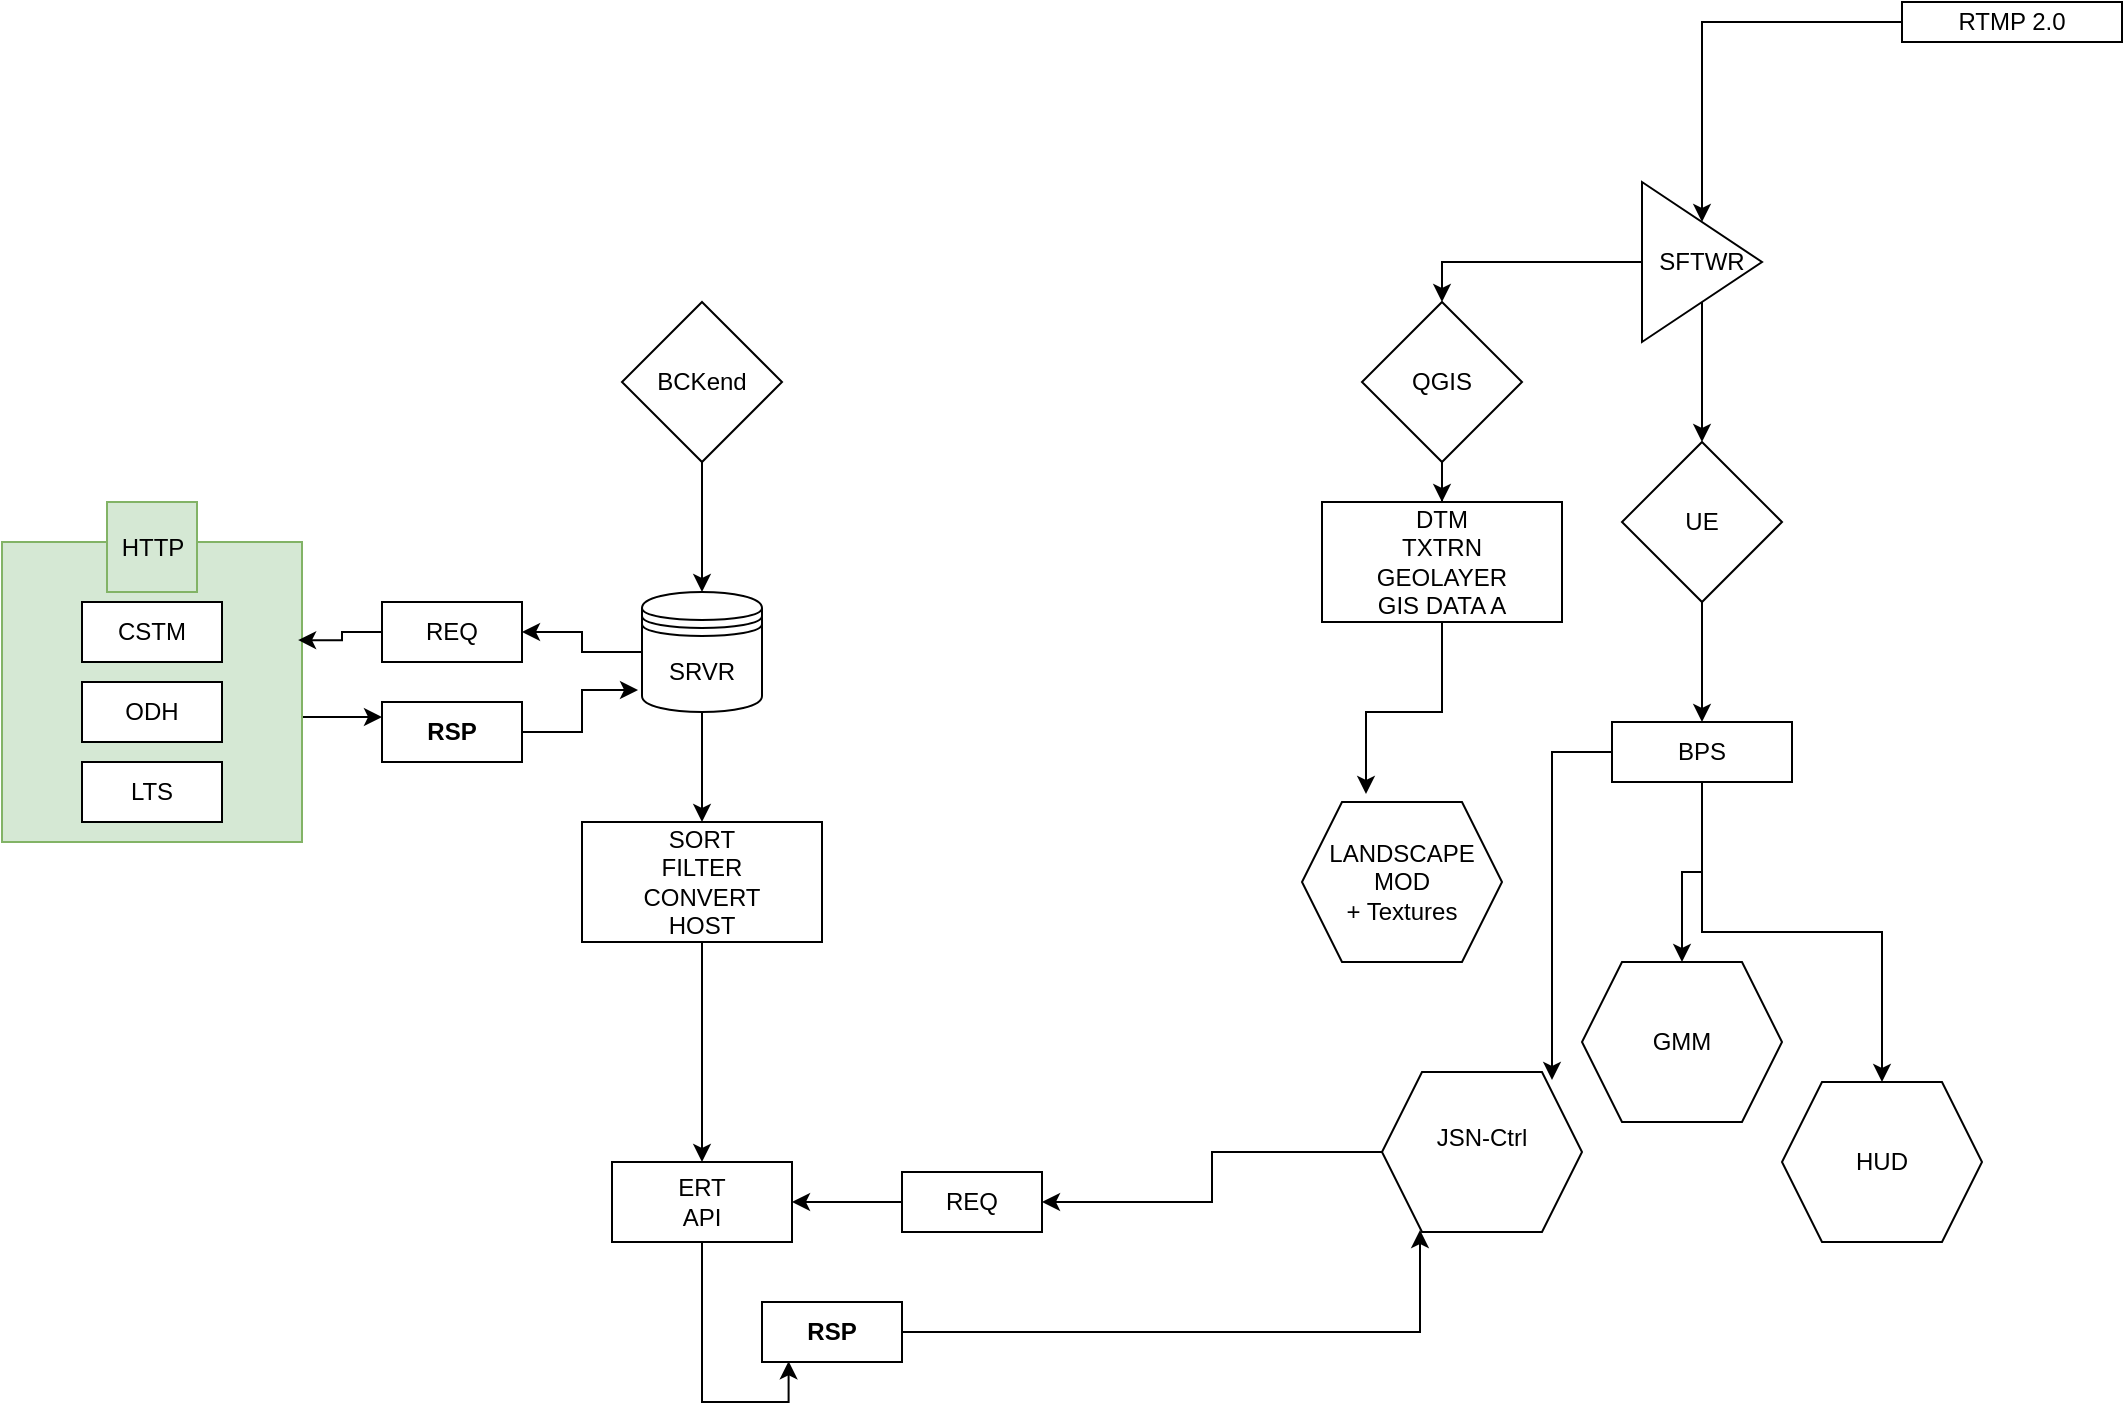 <mxfile version="22.1.3" type="github">
  <diagram id="C5RBs43oDa-KdzZeNtuy" name="Page-1">
    <mxGraphModel dx="2039" dy="733" grid="1" gridSize="10" guides="1" tooltips="1" connect="1" arrows="1" fold="1" page="1" pageScale="1" pageWidth="827" pageHeight="1169" math="0" shadow="0">
      <root>
        <mxCell id="WIyWlLk6GJQsqaUBKTNV-0" />
        <mxCell id="WIyWlLk6GJQsqaUBKTNV-1" parent="WIyWlLk6GJQsqaUBKTNV-0" />
        <mxCell id="PpnzUT1_5QEgfYQbQOux-27" style="edgeStyle=orthogonalEdgeStyle;rounded=0;orthogonalLoop=1;jettySize=auto;html=1;exitX=1;exitY=0.75;exitDx=0;exitDy=0;entryX=0;entryY=0.25;entryDx=0;entryDy=0;" edge="1" parent="WIyWlLk6GJQsqaUBKTNV-1" source="PpnzUT1_5QEgfYQbQOux-18" target="PpnzUT1_5QEgfYQbQOux-25">
          <mxGeometry relative="1" as="geometry">
            <Array as="points">
              <mxPoint x="-590" y="380" />
              <mxPoint x="-525" y="380" />
              <mxPoint x="-525" y="378" />
            </Array>
          </mxGeometry>
        </mxCell>
        <mxCell id="PpnzUT1_5QEgfYQbQOux-18" value="" style="whiteSpace=wrap;html=1;aspect=fixed;fillColor=#d5e8d4;strokeColor=#82b366;" vertex="1" parent="WIyWlLk6GJQsqaUBKTNV-1">
          <mxGeometry x="-650" y="290" width="150" height="150" as="geometry" />
        </mxCell>
        <mxCell id="PpnzUT1_5QEgfYQbQOux-2" style="edgeStyle=orthogonalEdgeStyle;rounded=0;orthogonalLoop=1;jettySize=auto;html=1;" edge="1" parent="WIyWlLk6GJQsqaUBKTNV-1" source="4-b9_ulazWs0U883Xy_r-0" target="PpnzUT1_5QEgfYQbQOux-1">
          <mxGeometry relative="1" as="geometry" />
        </mxCell>
        <mxCell id="4-b9_ulazWs0U883Xy_r-0" value="&lt;div&gt;RTMP 2.0&lt;/div&gt;" style="rounded=0;whiteSpace=wrap;html=1;" parent="WIyWlLk6GJQsqaUBKTNV-1" vertex="1">
          <mxGeometry x="300" y="20" width="110" height="20" as="geometry" />
        </mxCell>
        <mxCell id="4-b9_ulazWs0U883Xy_r-6" value="" style="edgeStyle=orthogonalEdgeStyle;rounded=0;orthogonalLoop=1;jettySize=auto;html=1;" parent="WIyWlLk6GJQsqaUBKTNV-1" source="4-b9_ulazWs0U883Xy_r-3" target="4-b9_ulazWs0U883Xy_r-5" edge="1">
          <mxGeometry relative="1" as="geometry" />
        </mxCell>
        <mxCell id="4-b9_ulazWs0U883Xy_r-3" value="QGIS" style="rhombus;whiteSpace=wrap;html=1;rounded=0;" parent="WIyWlLk6GJQsqaUBKTNV-1" vertex="1">
          <mxGeometry x="30" y="170" width="80" height="80" as="geometry" />
        </mxCell>
        <mxCell id="4-b9_ulazWs0U883Xy_r-5" value="DTM&lt;br&gt;TXTRN&lt;br&gt;&lt;div&gt;GEOLAYER&lt;/div&gt;&lt;div&gt;GIS DATA A&lt;/div&gt;" style="whiteSpace=wrap;html=1;rounded=0;" parent="WIyWlLk6GJQsqaUBKTNV-1" vertex="1">
          <mxGeometry x="10" y="270" width="120" height="60" as="geometry" />
        </mxCell>
        <mxCell id="PpnzUT1_5QEgfYQbQOux-3" style="edgeStyle=orthogonalEdgeStyle;rounded=0;orthogonalLoop=1;jettySize=auto;html=1;entryX=0.5;entryY=0;entryDx=0;entryDy=0;" edge="1" parent="WIyWlLk6GJQsqaUBKTNV-1" source="PpnzUT1_5QEgfYQbQOux-1" target="4-b9_ulazWs0U883Xy_r-3">
          <mxGeometry relative="1" as="geometry" />
        </mxCell>
        <mxCell id="PpnzUT1_5QEgfYQbQOux-5" style="edgeStyle=orthogonalEdgeStyle;rounded=0;orthogonalLoop=1;jettySize=auto;html=1;" edge="1" parent="WIyWlLk6GJQsqaUBKTNV-1" source="PpnzUT1_5QEgfYQbQOux-1" target="PpnzUT1_5QEgfYQbQOux-4">
          <mxGeometry relative="1" as="geometry" />
        </mxCell>
        <mxCell id="PpnzUT1_5QEgfYQbQOux-1" value="SFTWR" style="triangle;whiteSpace=wrap;html=1;" vertex="1" parent="WIyWlLk6GJQsqaUBKTNV-1">
          <mxGeometry x="170" y="110" width="60" height="80" as="geometry" />
        </mxCell>
        <mxCell id="PpnzUT1_5QEgfYQbQOux-35" value="" style="edgeStyle=orthogonalEdgeStyle;rounded=0;orthogonalLoop=1;jettySize=auto;html=1;" edge="1" parent="WIyWlLk6GJQsqaUBKTNV-1" source="PpnzUT1_5QEgfYQbQOux-4" target="PpnzUT1_5QEgfYQbQOux-34">
          <mxGeometry relative="1" as="geometry" />
        </mxCell>
        <mxCell id="PpnzUT1_5QEgfYQbQOux-4" value="&lt;div&gt;UE&lt;/div&gt;" style="rhombus;whiteSpace=wrap;html=1;rounded=0;" vertex="1" parent="WIyWlLk6GJQsqaUBKTNV-1">
          <mxGeometry x="160" y="240" width="80" height="80" as="geometry" />
        </mxCell>
        <mxCell id="PpnzUT1_5QEgfYQbQOux-13" style="edgeStyle=orthogonalEdgeStyle;rounded=0;orthogonalLoop=1;jettySize=auto;html=1;entryX=0.5;entryY=0;entryDx=0;entryDy=0;" edge="1" parent="WIyWlLk6GJQsqaUBKTNV-1" source="PpnzUT1_5QEgfYQbQOux-6" target="PpnzUT1_5QEgfYQbQOux-12">
          <mxGeometry relative="1" as="geometry" />
        </mxCell>
        <mxCell id="PpnzUT1_5QEgfYQbQOux-6" value="&lt;div&gt;BCKend&lt;/div&gt;" style="rhombus;whiteSpace=wrap;html=1;rounded=0;" vertex="1" parent="WIyWlLk6GJQsqaUBKTNV-1">
          <mxGeometry x="-340" y="170" width="80" height="80" as="geometry" />
        </mxCell>
        <mxCell id="PpnzUT1_5QEgfYQbQOux-21" value="" style="edgeStyle=orthogonalEdgeStyle;rounded=0;orthogonalLoop=1;jettySize=auto;html=1;" edge="1" parent="WIyWlLk6GJQsqaUBKTNV-1" source="PpnzUT1_5QEgfYQbQOux-12" target="PpnzUT1_5QEgfYQbQOux-20">
          <mxGeometry relative="1" as="geometry" />
        </mxCell>
        <mxCell id="PpnzUT1_5QEgfYQbQOux-31" value="" style="edgeStyle=orthogonalEdgeStyle;rounded=0;orthogonalLoop=1;jettySize=auto;html=1;" edge="1" parent="WIyWlLk6GJQsqaUBKTNV-1" source="PpnzUT1_5QEgfYQbQOux-12" target="PpnzUT1_5QEgfYQbQOux-30">
          <mxGeometry relative="1" as="geometry" />
        </mxCell>
        <mxCell id="PpnzUT1_5QEgfYQbQOux-12" value="&lt;div&gt;SRVR&lt;/div&gt;" style="shape=datastore;whiteSpace=wrap;html=1;" vertex="1" parent="WIyWlLk6GJQsqaUBKTNV-1">
          <mxGeometry x="-330" y="315" width="60" height="60" as="geometry" />
        </mxCell>
        <mxCell id="PpnzUT1_5QEgfYQbQOux-14" value="CSTM" style="whiteSpace=wrap;html=1;" vertex="1" parent="WIyWlLk6GJQsqaUBKTNV-1">
          <mxGeometry x="-610" y="320" width="70" height="30" as="geometry" />
        </mxCell>
        <mxCell id="PpnzUT1_5QEgfYQbQOux-16" value="ODH" style="whiteSpace=wrap;html=1;" vertex="1" parent="WIyWlLk6GJQsqaUBKTNV-1">
          <mxGeometry x="-610" y="360" width="70" height="30" as="geometry" />
        </mxCell>
        <mxCell id="PpnzUT1_5QEgfYQbQOux-17" value="&lt;div&gt;LTS&lt;/div&gt;" style="whiteSpace=wrap;html=1;" vertex="1" parent="WIyWlLk6GJQsqaUBKTNV-1">
          <mxGeometry x="-610" y="400" width="70" height="30" as="geometry" />
        </mxCell>
        <mxCell id="PpnzUT1_5QEgfYQbQOux-19" value="&lt;div&gt;HTTP&lt;/div&gt;" style="whiteSpace=wrap;html=1;aspect=fixed;fillColor=#d5e8d4;strokeColor=#82b366;" vertex="1" parent="WIyWlLk6GJQsqaUBKTNV-1">
          <mxGeometry x="-597.5" y="270" width="45" height="45" as="geometry" />
        </mxCell>
        <mxCell id="PpnzUT1_5QEgfYQbQOux-20" value="REQ" style="whiteSpace=wrap;html=1;" vertex="1" parent="WIyWlLk6GJQsqaUBKTNV-1">
          <mxGeometry x="-460" y="320" width="70" height="30" as="geometry" />
        </mxCell>
        <mxCell id="PpnzUT1_5QEgfYQbQOux-25" value="RSP" style="whiteSpace=wrap;html=1;fontStyle=1" vertex="1" parent="WIyWlLk6GJQsqaUBKTNV-1">
          <mxGeometry x="-460" y="370" width="70" height="30" as="geometry" />
        </mxCell>
        <mxCell id="PpnzUT1_5QEgfYQbQOux-26" style="edgeStyle=orthogonalEdgeStyle;rounded=0;orthogonalLoop=1;jettySize=auto;html=1;entryX=0.987;entryY=0.327;entryDx=0;entryDy=0;entryPerimeter=0;" edge="1" parent="WIyWlLk6GJQsqaUBKTNV-1" source="PpnzUT1_5QEgfYQbQOux-20" target="PpnzUT1_5QEgfYQbQOux-18">
          <mxGeometry relative="1" as="geometry" />
        </mxCell>
        <mxCell id="PpnzUT1_5QEgfYQbQOux-28" style="edgeStyle=orthogonalEdgeStyle;rounded=0;orthogonalLoop=1;jettySize=auto;html=1;entryX=-0.033;entryY=0.817;entryDx=0;entryDy=0;entryPerimeter=0;" edge="1" parent="WIyWlLk6GJQsqaUBKTNV-1" source="PpnzUT1_5QEgfYQbQOux-25" target="PpnzUT1_5QEgfYQbQOux-12">
          <mxGeometry relative="1" as="geometry" />
        </mxCell>
        <mxCell id="PpnzUT1_5QEgfYQbQOux-44" value="" style="edgeStyle=orthogonalEdgeStyle;rounded=0;orthogonalLoop=1;jettySize=auto;html=1;" edge="1" parent="WIyWlLk6GJQsqaUBKTNV-1" source="PpnzUT1_5QEgfYQbQOux-30" target="PpnzUT1_5QEgfYQbQOux-43">
          <mxGeometry relative="1" as="geometry" />
        </mxCell>
        <mxCell id="PpnzUT1_5QEgfYQbQOux-30" value="SORT&lt;br&gt;FILTER&lt;br&gt;CONVERT&lt;br&gt;HOST" style="whiteSpace=wrap;html=1;" vertex="1" parent="WIyWlLk6GJQsqaUBKTNV-1">
          <mxGeometry x="-360" y="430" width="120" height="60" as="geometry" />
        </mxCell>
        <mxCell id="PpnzUT1_5QEgfYQbQOux-54" style="edgeStyle=orthogonalEdgeStyle;rounded=0;orthogonalLoop=1;jettySize=auto;html=1;entryX=0.5;entryY=0;entryDx=0;entryDy=0;" edge="1" parent="WIyWlLk6GJQsqaUBKTNV-1" source="PpnzUT1_5QEgfYQbQOux-34" target="PpnzUT1_5QEgfYQbQOux-40">
          <mxGeometry relative="1" as="geometry" />
        </mxCell>
        <mxCell id="PpnzUT1_5QEgfYQbQOux-55" style="edgeStyle=orthogonalEdgeStyle;rounded=0;orthogonalLoop=1;jettySize=auto;html=1;entryX=0.5;entryY=0;entryDx=0;entryDy=0;" edge="1" parent="WIyWlLk6GJQsqaUBKTNV-1" source="PpnzUT1_5QEgfYQbQOux-34" target="PpnzUT1_5QEgfYQbQOux-42">
          <mxGeometry relative="1" as="geometry" />
        </mxCell>
        <mxCell id="PpnzUT1_5QEgfYQbQOux-34" value="BPS&lt;br&gt;" style="whiteSpace=wrap;html=1;rounded=0;" vertex="1" parent="WIyWlLk6GJQsqaUBKTNV-1">
          <mxGeometry x="155" y="380" width="90" height="30" as="geometry" />
        </mxCell>
        <mxCell id="PpnzUT1_5QEgfYQbQOux-38" value="LANDSCAPE MOD&lt;br&gt;&lt;div&gt;+ Textures&lt;/div&gt;" style="shape=hexagon;perimeter=hexagonPerimeter2;whiteSpace=wrap;html=1;fixedSize=1;" vertex="1" parent="WIyWlLk6GJQsqaUBKTNV-1">
          <mxGeometry y="420" width="100" height="80" as="geometry" />
        </mxCell>
        <mxCell id="PpnzUT1_5QEgfYQbQOux-39" style="edgeStyle=orthogonalEdgeStyle;rounded=0;orthogonalLoop=1;jettySize=auto;html=1;entryX=0.32;entryY=-0.05;entryDx=0;entryDy=0;entryPerimeter=0;" edge="1" parent="WIyWlLk6GJQsqaUBKTNV-1" source="4-b9_ulazWs0U883Xy_r-5" target="PpnzUT1_5QEgfYQbQOux-38">
          <mxGeometry relative="1" as="geometry" />
        </mxCell>
        <mxCell id="PpnzUT1_5QEgfYQbQOux-40" value="&lt;div&gt;GMM&lt;/div&gt;" style="shape=hexagon;perimeter=hexagonPerimeter2;whiteSpace=wrap;html=1;fixedSize=1;" vertex="1" parent="WIyWlLk6GJQsqaUBKTNV-1">
          <mxGeometry x="140" y="500" width="100" height="80" as="geometry" />
        </mxCell>
        <mxCell id="PpnzUT1_5QEgfYQbQOux-45" value="" style="edgeStyle=orthogonalEdgeStyle;rounded=0;orthogonalLoop=1;jettySize=auto;html=1;" edge="1" parent="WIyWlLk6GJQsqaUBKTNV-1" source="PpnzUT1_5QEgfYQbQOux-46" target="PpnzUT1_5QEgfYQbQOux-43">
          <mxGeometry relative="1" as="geometry" />
        </mxCell>
        <mxCell id="PpnzUT1_5QEgfYQbQOux-41" value="&lt;div&gt;JSN-Ctrl&lt;/div&gt;&lt;div&gt;&lt;br&gt;&lt;/div&gt;" style="shape=hexagon;perimeter=hexagonPerimeter2;whiteSpace=wrap;html=1;fixedSize=1;" vertex="1" parent="WIyWlLk6GJQsqaUBKTNV-1">
          <mxGeometry x="40" y="555" width="100" height="80" as="geometry" />
        </mxCell>
        <mxCell id="PpnzUT1_5QEgfYQbQOux-42" value="&lt;div&gt;HUD&lt;/div&gt;" style="shape=hexagon;perimeter=hexagonPerimeter2;whiteSpace=wrap;html=1;fixedSize=1;" vertex="1" parent="WIyWlLk6GJQsqaUBKTNV-1">
          <mxGeometry x="240" y="560" width="100" height="80" as="geometry" />
        </mxCell>
        <mxCell id="PpnzUT1_5QEgfYQbQOux-43" value="ERT&lt;br&gt;API" style="whiteSpace=wrap;html=1;" vertex="1" parent="WIyWlLk6GJQsqaUBKTNV-1">
          <mxGeometry x="-345" y="600" width="90" height="40" as="geometry" />
        </mxCell>
        <mxCell id="PpnzUT1_5QEgfYQbQOux-47" value="" style="edgeStyle=orthogonalEdgeStyle;rounded=0;orthogonalLoop=1;jettySize=auto;html=1;" edge="1" parent="WIyWlLk6GJQsqaUBKTNV-1" source="PpnzUT1_5QEgfYQbQOux-41" target="PpnzUT1_5QEgfYQbQOux-46">
          <mxGeometry relative="1" as="geometry">
            <mxPoint x="-80" y="620" as="sourcePoint" />
            <mxPoint x="-185" y="620" as="targetPoint" />
          </mxGeometry>
        </mxCell>
        <mxCell id="PpnzUT1_5QEgfYQbQOux-46" value="REQ" style="whiteSpace=wrap;html=1;" vertex="1" parent="WIyWlLk6GJQsqaUBKTNV-1">
          <mxGeometry x="-200" y="605" width="70" height="30" as="geometry" />
        </mxCell>
        <mxCell id="PpnzUT1_5QEgfYQbQOux-49" style="edgeStyle=orthogonalEdgeStyle;rounded=0;orthogonalLoop=1;jettySize=auto;html=1;entryX=0.19;entryY=0.988;entryDx=0;entryDy=0;entryPerimeter=0;" edge="1" parent="WIyWlLk6GJQsqaUBKTNV-1" source="PpnzUT1_5QEgfYQbQOux-50" target="PpnzUT1_5QEgfYQbQOux-41">
          <mxGeometry relative="1" as="geometry" />
        </mxCell>
        <mxCell id="PpnzUT1_5QEgfYQbQOux-52" value="" style="edgeStyle=orthogonalEdgeStyle;rounded=0;orthogonalLoop=1;jettySize=auto;html=1;entryX=0.19;entryY=0.988;entryDx=0;entryDy=0;entryPerimeter=0;" edge="1" parent="WIyWlLk6GJQsqaUBKTNV-1" source="PpnzUT1_5QEgfYQbQOux-43" target="PpnzUT1_5QEgfYQbQOux-50">
          <mxGeometry relative="1" as="geometry">
            <mxPoint x="-190" y="640" as="sourcePoint" />
            <mxPoint x="-61" y="659" as="targetPoint" />
          </mxGeometry>
        </mxCell>
        <mxCell id="PpnzUT1_5QEgfYQbQOux-50" value="RSP" style="whiteSpace=wrap;html=1;fontStyle=1" vertex="1" parent="WIyWlLk6GJQsqaUBKTNV-1">
          <mxGeometry x="-270" y="670" width="70" height="30" as="geometry" />
        </mxCell>
        <mxCell id="PpnzUT1_5QEgfYQbQOux-53" style="edgeStyle=orthogonalEdgeStyle;rounded=0;orthogonalLoop=1;jettySize=auto;html=1;entryX=0.85;entryY=0.05;entryDx=0;entryDy=0;entryPerimeter=0;" edge="1" parent="WIyWlLk6GJQsqaUBKTNV-1" source="PpnzUT1_5QEgfYQbQOux-34" target="PpnzUT1_5QEgfYQbQOux-41">
          <mxGeometry relative="1" as="geometry" />
        </mxCell>
      </root>
    </mxGraphModel>
  </diagram>
</mxfile>
